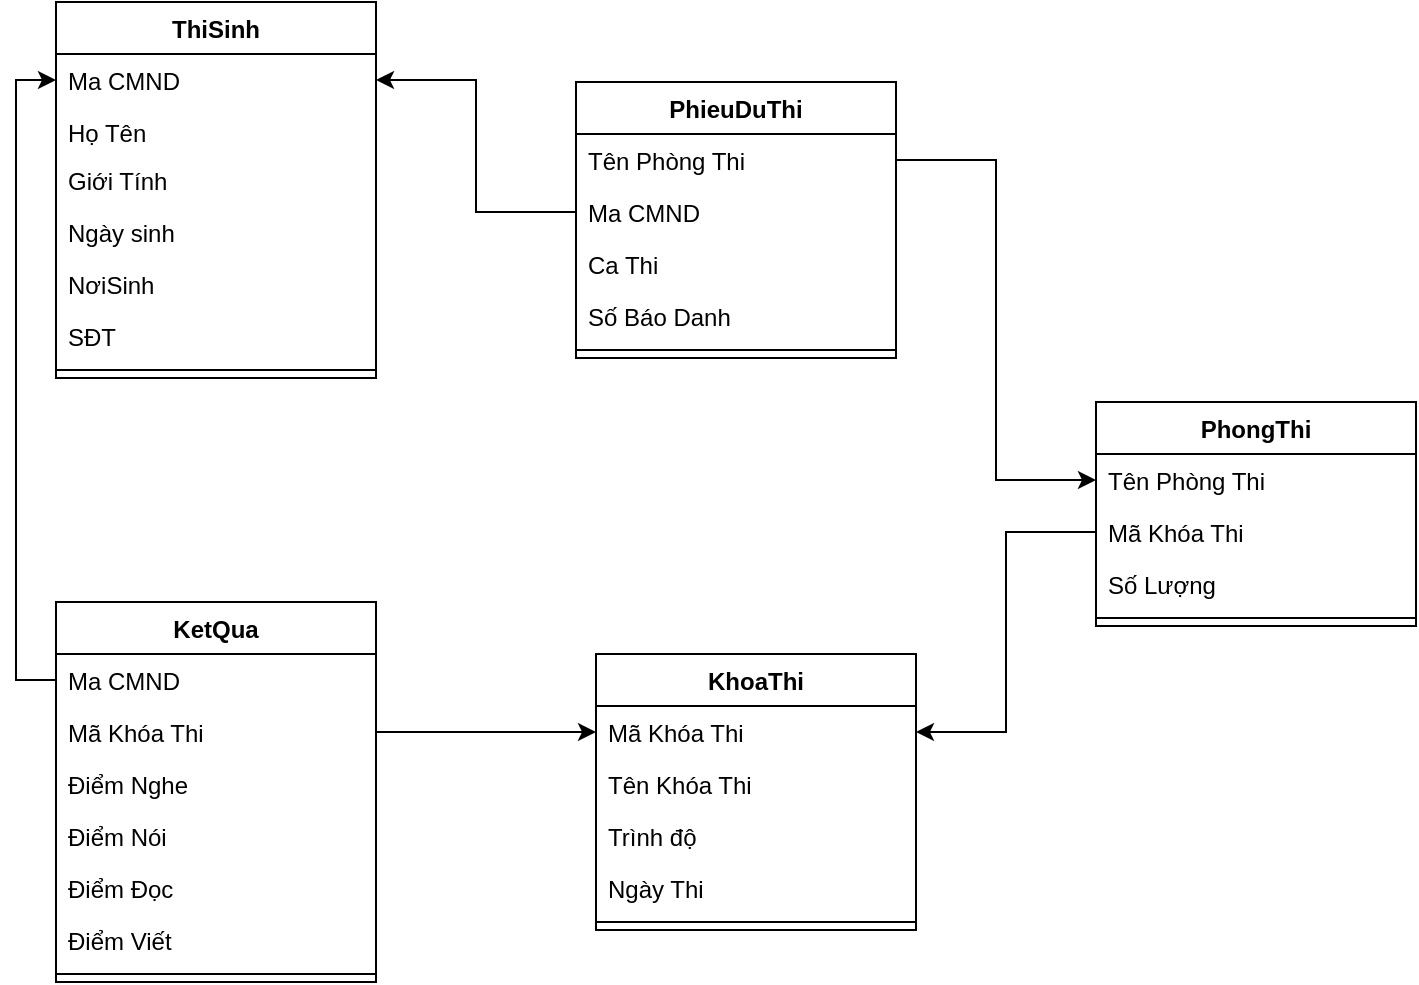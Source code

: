 <mxfile version="13.9.9" type="device"><diagram id="lCP2__e5VOAuJmAD5OVu" name="Page-1"><mxGraphModel dx="1092" dy="494" grid="1" gridSize="10" guides="1" tooltips="1" connect="1" arrows="1" fold="1" page="1" pageScale="1" pageWidth="850" pageHeight="1100" math="0" shadow="0"><root><mxCell id="0"/><mxCell id="1" parent="0"/><mxCell id="dkJt6bYtbmZe4je-Giy7-2" value="ThiSinh" style="swimlane;fontStyle=1;align=center;verticalAlign=top;childLayout=stackLayout;horizontal=1;startSize=26;horizontalStack=0;resizeParent=1;resizeParentMax=0;resizeLast=0;collapsible=1;marginBottom=0;" parent="1" vertex="1"><mxGeometry x="100" y="30" width="160" height="188" as="geometry"><mxRectangle x="320" y="120" width="80" height="26" as="alternateBounds"/></mxGeometry></mxCell><mxCell id="dkJt6bYtbmZe4je-Giy7-23" value="Ma CMND" style="text;strokeColor=none;fillColor=none;align=left;verticalAlign=top;spacingLeft=4;spacingRight=4;overflow=hidden;rotatable=0;points=[[0,0.5],[1,0.5]];portConstraint=eastwest;" parent="dkJt6bYtbmZe4je-Giy7-2" vertex="1"><mxGeometry y="26" width="160" height="26" as="geometry"/></mxCell><mxCell id="dkJt6bYtbmZe4je-Giy7-3" value="Họ Tên" style="text;strokeColor=none;fillColor=none;align=left;verticalAlign=top;spacingLeft=4;spacingRight=4;overflow=hidden;rotatable=0;points=[[0,0.5],[1,0.5]];portConstraint=eastwest;" parent="dkJt6bYtbmZe4je-Giy7-2" vertex="1"><mxGeometry y="52" width="160" height="24" as="geometry"/></mxCell><mxCell id="dkJt6bYtbmZe4je-Giy7-11" value="Giới Tính" style="text;strokeColor=none;fillColor=none;align=left;verticalAlign=top;spacingLeft=4;spacingRight=4;overflow=hidden;rotatable=0;points=[[0,0.5],[1,0.5]];portConstraint=eastwest;" parent="dkJt6bYtbmZe4je-Giy7-2" vertex="1"><mxGeometry y="76" width="160" height="26" as="geometry"/></mxCell><mxCell id="dkJt6bYtbmZe4je-Giy7-12" value="Ngày sinh" style="text;strokeColor=none;fillColor=none;align=left;verticalAlign=top;spacingLeft=4;spacingRight=4;overflow=hidden;rotatable=0;points=[[0,0.5],[1,0.5]];portConstraint=eastwest;" parent="dkJt6bYtbmZe4je-Giy7-2" vertex="1"><mxGeometry y="102" width="160" height="26" as="geometry"/></mxCell><mxCell id="dkJt6bYtbmZe4je-Giy7-22" value="NơiSinh" style="text;strokeColor=none;fillColor=none;align=left;verticalAlign=top;spacingLeft=4;spacingRight=4;overflow=hidden;rotatable=0;points=[[0,0.5],[1,0.5]];portConstraint=eastwest;" parent="dkJt6bYtbmZe4je-Giy7-2" vertex="1"><mxGeometry y="128" width="160" height="26" as="geometry"/></mxCell><mxCell id="dkJt6bYtbmZe4je-Giy7-26" value="SĐT" style="text;strokeColor=none;fillColor=none;align=left;verticalAlign=top;spacingLeft=4;spacingRight=4;overflow=hidden;rotatable=0;points=[[0,0.5],[1,0.5]];portConstraint=eastwest;" parent="dkJt6bYtbmZe4je-Giy7-2" vertex="1"><mxGeometry y="154" width="160" height="26" as="geometry"/></mxCell><mxCell id="dkJt6bYtbmZe4je-Giy7-4" value="" style="line;strokeWidth=1;fillColor=none;align=left;verticalAlign=middle;spacingTop=-1;spacingLeft=3;spacingRight=3;rotatable=0;labelPosition=right;points=[];portConstraint=eastwest;" parent="dkJt6bYtbmZe4je-Giy7-2" vertex="1"><mxGeometry y="180" width="160" height="8" as="geometry"/></mxCell><mxCell id="dkJt6bYtbmZe4je-Giy7-28" value="KhoaThi" style="swimlane;fontStyle=1;align=center;verticalAlign=top;childLayout=stackLayout;horizontal=1;startSize=26;horizontalStack=0;resizeParent=1;resizeParentMax=0;resizeLast=0;collapsible=1;marginBottom=0;" parent="1" vertex="1"><mxGeometry x="370" y="356" width="160" height="138" as="geometry"/></mxCell><mxCell id="dkJt6bYtbmZe4je-Giy7-29" value="Mã Khóa Thi" style="text;strokeColor=none;fillColor=none;align=left;verticalAlign=top;spacingLeft=4;spacingRight=4;overflow=hidden;rotatable=0;points=[[0,0.5],[1,0.5]];portConstraint=eastwest;" parent="dkJt6bYtbmZe4je-Giy7-28" vertex="1"><mxGeometry y="26" width="160" height="26" as="geometry"/></mxCell><mxCell id="dkJt6bYtbmZe4je-Giy7-32" value="Tên Khóa Thi" style="text;strokeColor=none;fillColor=none;align=left;verticalAlign=top;spacingLeft=4;spacingRight=4;overflow=hidden;rotatable=0;points=[[0,0.5],[1,0.5]];portConstraint=eastwest;" parent="dkJt6bYtbmZe4je-Giy7-28" vertex="1"><mxGeometry y="52" width="160" height="26" as="geometry"/></mxCell><mxCell id="dkJt6bYtbmZe4je-Giy7-55" value="Trình độ" style="text;strokeColor=none;fillColor=none;align=left;verticalAlign=top;spacingLeft=4;spacingRight=4;overflow=hidden;rotatable=0;points=[[0,0.5],[1,0.5]];portConstraint=eastwest;" parent="dkJt6bYtbmZe4je-Giy7-28" vertex="1"><mxGeometry y="78" width="160" height="26" as="geometry"/></mxCell><mxCell id="dkJt6bYtbmZe4je-Giy7-33" value="Ngày Thi" style="text;strokeColor=none;fillColor=none;align=left;verticalAlign=top;spacingLeft=4;spacingRight=4;overflow=hidden;rotatable=0;points=[[0,0.5],[1,0.5]];portConstraint=eastwest;" parent="dkJt6bYtbmZe4je-Giy7-28" vertex="1"><mxGeometry y="104" width="160" height="26" as="geometry"/></mxCell><mxCell id="dkJt6bYtbmZe4je-Giy7-30" value="" style="line;strokeWidth=1;fillColor=none;align=left;verticalAlign=middle;spacingTop=-1;spacingLeft=3;spacingRight=3;rotatable=0;labelPosition=right;points=[];portConstraint=eastwest;" parent="dkJt6bYtbmZe4je-Giy7-28" vertex="1"><mxGeometry y="130" width="160" height="8" as="geometry"/></mxCell><mxCell id="dkJt6bYtbmZe4je-Giy7-34" value="KetQua" style="swimlane;fontStyle=1;align=center;verticalAlign=top;childLayout=stackLayout;horizontal=1;startSize=26;horizontalStack=0;resizeParent=1;resizeParentMax=0;resizeLast=0;collapsible=1;marginBottom=0;" parent="1" vertex="1"><mxGeometry x="100" y="330" width="160" height="190" as="geometry"/></mxCell><mxCell id="dkJt6bYtbmZe4je-Giy7-35" value="Ma CMND" style="text;strokeColor=none;fillColor=none;align=left;verticalAlign=top;spacingLeft=4;spacingRight=4;overflow=hidden;rotatable=0;points=[[0,0.5],[1,0.5]];portConstraint=eastwest;" parent="dkJt6bYtbmZe4je-Giy7-34" vertex="1"><mxGeometry y="26" width="160" height="26" as="geometry"/></mxCell><mxCell id="dkJt6bYtbmZe4je-Giy7-44" value="Mã Khóa Thi" style="text;strokeColor=none;fillColor=none;align=left;verticalAlign=top;spacingLeft=4;spacingRight=4;overflow=hidden;rotatable=0;points=[[0,0.5],[1,0.5]];portConstraint=eastwest;" parent="dkJt6bYtbmZe4je-Giy7-34" vertex="1"><mxGeometry y="52" width="160" height="26" as="geometry"/></mxCell><mxCell id="dkJt6bYtbmZe4je-Giy7-47" value="Điểm Nghe" style="text;strokeColor=none;fillColor=none;align=left;verticalAlign=top;spacingLeft=4;spacingRight=4;overflow=hidden;rotatable=0;points=[[0,0.5],[1,0.5]];portConstraint=eastwest;" parent="dkJt6bYtbmZe4je-Giy7-34" vertex="1"><mxGeometry y="78" width="160" height="26" as="geometry"/></mxCell><mxCell id="dkJt6bYtbmZe4je-Giy7-61" value="Điểm Nói" style="text;strokeColor=none;fillColor=none;align=left;verticalAlign=top;spacingLeft=4;spacingRight=4;overflow=hidden;rotatable=0;points=[[0,0.5],[1,0.5]];portConstraint=eastwest;" parent="dkJt6bYtbmZe4je-Giy7-34" vertex="1"><mxGeometry y="104" width="160" height="26" as="geometry"/></mxCell><mxCell id="dkJt6bYtbmZe4je-Giy7-60" value="Điểm Đọc" style="text;strokeColor=none;fillColor=none;align=left;verticalAlign=top;spacingLeft=4;spacingRight=4;overflow=hidden;rotatable=0;points=[[0,0.5],[1,0.5]];portConstraint=eastwest;" parent="dkJt6bYtbmZe4je-Giy7-34" vertex="1"><mxGeometry y="130" width="160" height="26" as="geometry"/></mxCell><mxCell id="dkJt6bYtbmZe4je-Giy7-62" value="Điểm Viết" style="text;strokeColor=none;fillColor=none;align=left;verticalAlign=top;spacingLeft=4;spacingRight=4;overflow=hidden;rotatable=0;points=[[0,0.5],[1,0.5]];portConstraint=eastwest;" parent="dkJt6bYtbmZe4je-Giy7-34" vertex="1"><mxGeometry y="156" width="160" height="26" as="geometry"/></mxCell><mxCell id="dkJt6bYtbmZe4je-Giy7-36" value="" style="line;strokeWidth=1;fillColor=none;align=left;verticalAlign=middle;spacingTop=-1;spacingLeft=3;spacingRight=3;rotatable=0;labelPosition=right;points=[];portConstraint=eastwest;" parent="dkJt6bYtbmZe4je-Giy7-34" vertex="1"><mxGeometry y="182" width="160" height="8" as="geometry"/></mxCell><mxCell id="dkJt6bYtbmZe4je-Giy7-38" value="PhongThi" style="swimlane;fontStyle=1;align=center;verticalAlign=top;childLayout=stackLayout;horizontal=1;startSize=26;horizontalStack=0;resizeParent=1;resizeParentMax=0;resizeLast=0;collapsible=1;marginBottom=0;" parent="1" vertex="1"><mxGeometry x="620" y="230" width="160" height="112" as="geometry"/></mxCell><mxCell id="dkJt6bYtbmZe4je-Giy7-39" value="Tên Phòng Thi" style="text;strokeColor=none;fillColor=none;align=left;verticalAlign=top;spacingLeft=4;spacingRight=4;overflow=hidden;rotatable=0;points=[[0,0.5],[1,0.5]];portConstraint=eastwest;" parent="dkJt6bYtbmZe4je-Giy7-38" vertex="1"><mxGeometry y="26" width="160" height="26" as="geometry"/></mxCell><mxCell id="dkJt6bYtbmZe4je-Giy7-43" value="Mã Khóa Thi" style="text;strokeColor=none;fillColor=none;align=left;verticalAlign=top;spacingLeft=4;spacingRight=4;overflow=hidden;rotatable=0;points=[[0,0.5],[1,0.5]];portConstraint=eastwest;" parent="dkJt6bYtbmZe4je-Giy7-38" vertex="1"><mxGeometry y="52" width="160" height="26" as="geometry"/></mxCell><mxCell id="dkJt6bYtbmZe4je-Giy7-42" value="Số Lượng" style="text;strokeColor=none;fillColor=none;align=left;verticalAlign=top;spacingLeft=4;spacingRight=4;overflow=hidden;rotatable=0;points=[[0,0.5],[1,0.5]];portConstraint=eastwest;" parent="dkJt6bYtbmZe4je-Giy7-38" vertex="1"><mxGeometry y="78" width="160" height="26" as="geometry"/></mxCell><mxCell id="dkJt6bYtbmZe4je-Giy7-40" value="" style="line;strokeWidth=1;fillColor=none;align=left;verticalAlign=middle;spacingTop=-1;spacingLeft=3;spacingRight=3;rotatable=0;labelPosition=right;points=[];portConstraint=eastwest;" parent="dkJt6bYtbmZe4je-Giy7-38" vertex="1"><mxGeometry y="104" width="160" height="8" as="geometry"/></mxCell><mxCell id="dkJt6bYtbmZe4je-Giy7-49" style="edgeStyle=orthogonalEdgeStyle;rounded=0;orthogonalLoop=1;jettySize=auto;html=1;" parent="1" source="dkJt6bYtbmZe4je-Giy7-43" target="dkJt6bYtbmZe4je-Giy7-29" edge="1"><mxGeometry relative="1" as="geometry"/></mxCell><mxCell id="dkJt6bYtbmZe4je-Giy7-50" style="edgeStyle=orthogonalEdgeStyle;rounded=0;orthogonalLoop=1;jettySize=auto;html=1;" parent="1" source="dkJt6bYtbmZe4je-Giy7-44" target="dkJt6bYtbmZe4je-Giy7-29" edge="1"><mxGeometry relative="1" as="geometry"/></mxCell><mxCell id="dkJt6bYtbmZe4je-Giy7-63" value="PhieuDuThi" style="swimlane;fontStyle=1;align=center;verticalAlign=top;childLayout=stackLayout;horizontal=1;startSize=26;horizontalStack=0;resizeParent=1;resizeParentMax=0;resizeLast=0;collapsible=1;marginBottom=0;" parent="1" vertex="1"><mxGeometry x="360" y="70" width="160" height="138" as="geometry"/></mxCell><mxCell id="dkJt6bYtbmZe4je-Giy7-64" value="Tên Phòng Thi" style="text;strokeColor=none;fillColor=none;align=left;verticalAlign=top;spacingLeft=4;spacingRight=4;overflow=hidden;rotatable=0;points=[[0,0.5],[1,0.5]];portConstraint=eastwest;" parent="dkJt6bYtbmZe4je-Giy7-63" vertex="1"><mxGeometry y="26" width="160" height="26" as="geometry"/></mxCell><mxCell id="tdxHmcZJm23HhtJ1EBCf-1" value="Ma CMND" style="text;strokeColor=none;fillColor=none;align=left;verticalAlign=top;spacingLeft=4;spacingRight=4;overflow=hidden;rotatable=0;points=[[0,0.5],[1,0.5]];portConstraint=eastwest;" parent="dkJt6bYtbmZe4je-Giy7-63" vertex="1"><mxGeometry y="52" width="160" height="26" as="geometry"/></mxCell><mxCell id="dkJt6bYtbmZe4je-Giy7-67" value="Ca Thi" style="text;strokeColor=none;fillColor=none;align=left;verticalAlign=top;spacingLeft=4;spacingRight=4;overflow=hidden;rotatable=0;points=[[0,0.5],[1,0.5]];portConstraint=eastwest;" parent="dkJt6bYtbmZe4je-Giy7-63" vertex="1"><mxGeometry y="78" width="160" height="26" as="geometry"/></mxCell><mxCell id="dkJt6bYtbmZe4je-Giy7-68" value="Số Báo Danh" style="text;strokeColor=none;fillColor=none;align=left;verticalAlign=top;spacingLeft=4;spacingRight=4;overflow=hidden;rotatable=0;points=[[0,0.5],[1,0.5]];portConstraint=eastwest;" parent="dkJt6bYtbmZe4je-Giy7-63" vertex="1"><mxGeometry y="104" width="160" height="26" as="geometry"/></mxCell><mxCell id="dkJt6bYtbmZe4je-Giy7-65" value="" style="line;strokeWidth=1;fillColor=none;align=left;verticalAlign=middle;spacingTop=-1;spacingLeft=3;spacingRight=3;rotatable=0;labelPosition=right;points=[];portConstraint=eastwest;" parent="dkJt6bYtbmZe4je-Giy7-63" vertex="1"><mxGeometry y="130" width="160" height="8" as="geometry"/></mxCell><mxCell id="dkJt6bYtbmZe4je-Giy7-74" style="edgeStyle=orthogonalEdgeStyle;rounded=0;orthogonalLoop=1;jettySize=auto;html=1;entryX=0;entryY=0.5;entryDx=0;entryDy=0;" parent="1" source="dkJt6bYtbmZe4je-Giy7-64" target="dkJt6bYtbmZe4je-Giy7-39" edge="1"><mxGeometry relative="1" as="geometry"/></mxCell><mxCell id="tdxHmcZJm23HhtJ1EBCf-2" style="edgeStyle=orthogonalEdgeStyle;rounded=0;orthogonalLoop=1;jettySize=auto;html=1;" parent="1" source="tdxHmcZJm23HhtJ1EBCf-1" target="dkJt6bYtbmZe4je-Giy7-23" edge="1"><mxGeometry relative="1" as="geometry"/></mxCell><mxCell id="tdxHmcZJm23HhtJ1EBCf-3" style="edgeStyle=orthogonalEdgeStyle;rounded=0;orthogonalLoop=1;jettySize=auto;html=1;" parent="1" source="dkJt6bYtbmZe4je-Giy7-35" target="dkJt6bYtbmZe4je-Giy7-23" edge="1"><mxGeometry relative="1" as="geometry"><Array as="points"><mxPoint x="80" y="369"/><mxPoint x="80" y="69"/></Array></mxGeometry></mxCell></root></mxGraphModel></diagram></mxfile>